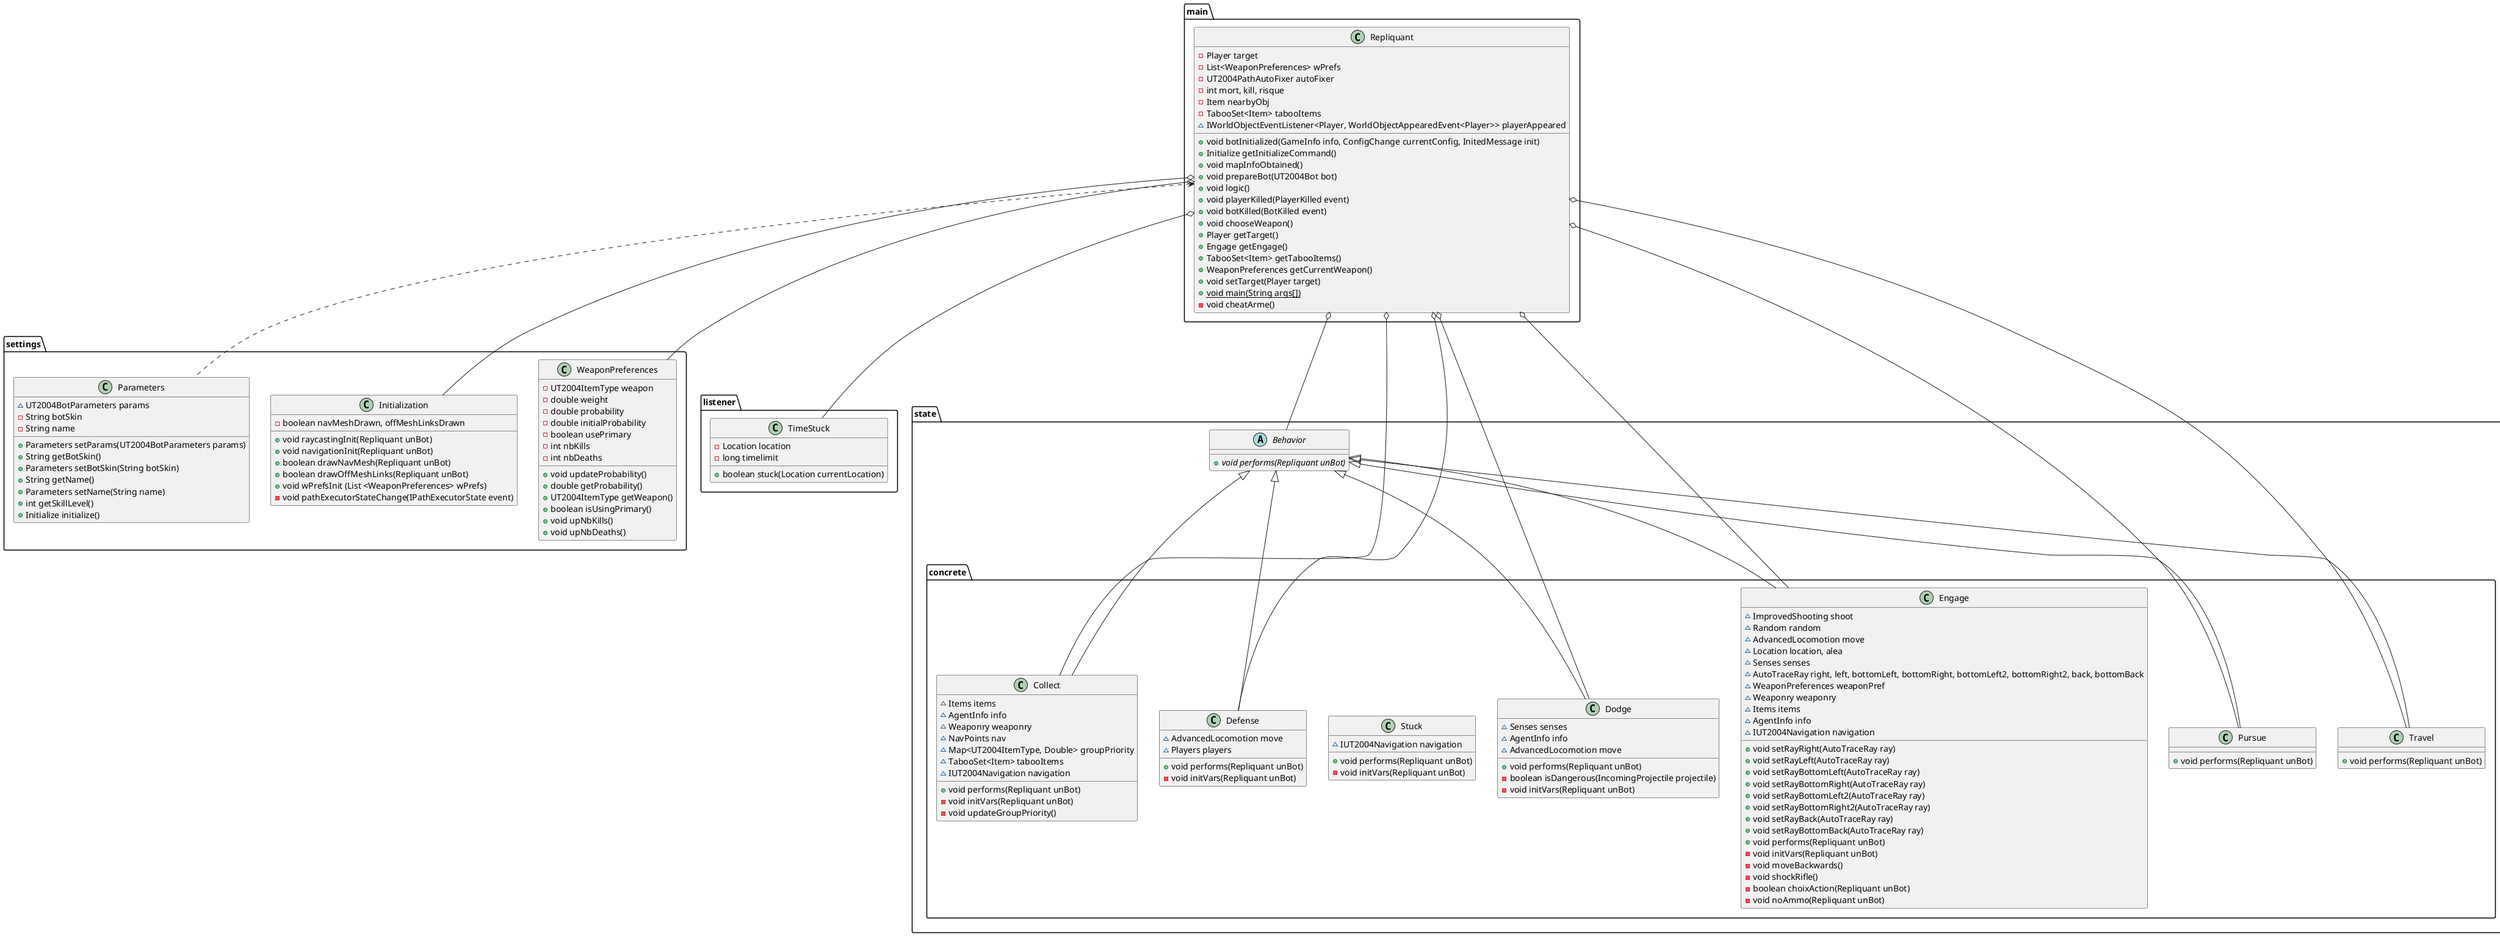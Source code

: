 @startuml

class main.Repliquant {
    - Player target
    - List<WeaponPreferences> wPrefs
    - UT2004PathAutoFixer autoFixer
    - int mort, kill, risque
    - Item nearbyObj
    - TabooSet<Item> tabooItems
    ~ IWorldObjectEventListener<Player, WorldObjectAppearedEvent<Player>> playerAppeared
    + void botInitialized(GameInfo info, ConfigChange currentConfig, InitedMessage init)
    + Initialize getInitializeCommand()
    + void mapInfoObtained()
    + void prepareBot(UT2004Bot bot)
    + void logic()
    + void playerKilled(PlayerKilled event)
    + void botKilled(BotKilled event)
    + void chooseWeapon()
    + Player getTarget()
    + Engage getEngage()
    + TabooSet<Item> getTabooItems()
    + WeaponPreferences getCurrentWeapon()
    + void setTarget(Player target)
    + {static} void main(String args[])
    - void cheatArme()
}

class settings.Initialization {
    - boolean navMeshDrawn, offMeshLinksDrawn
    + void raycastingInit(Repliquant unBot)
    + void navigationInit(Repliquant unBot)
    + boolean drawNavMesh(Repliquant unBot)
    + boolean drawOffMeshLinks(Repliquant unBot)
    + void wPrefsInit (List <WeaponPreferences> wPrefs)
    - void pathExecutorStateChange(IPathExecutorState event)
}

class settings.Parameters {
    ~ UT2004BotParameters params
    - String botSkin
    - String name
    + Parameters setParams(UT2004BotParameters params)
    + String getBotSkin()
    + Parameters setBotSkin(String botSkin)
    + String getName()
    + Parameters setName(String name)
    + int getSkillLevel()
    + Initialize initialize()
}

class settings.WeaponPreferences {
    - UT2004ItemType weapon
    - double weight
    - double probability
    - double initialProbability
    - boolean usePrimary
    - int nbKills
    - int nbDeaths
    + void updateProbability()
    + double getProbability()
    + UT2004ItemType getWeapon()
    + boolean isUsingPrimary()
    + void upNbKills()
    + void upNbDeaths()
}

class listener.TimeStuck {
    - Location location
    - long timelimit
    + boolean stuck(Location currentLocation)
}

package state {
    abstract class Behavior {
        + {abstract} void performs(Repliquant unBot)
    }
    package concrete {
        class Collect {
            ~ Items items
            ~ AgentInfo info
            ~ Weaponry weaponry
            ~ NavPoints nav
            ~ Map<UT2004ItemType, Double> groupPriority
            ~ TabooSet<Item> tabooItems
            ~ IUT2004Navigation navigation
            + void performs(Repliquant unBot)
            - void initVars(Repliquant unBot)
            - void updateGroupPriority()
        }
        class Defense {
            ~ AdvancedLocomotion move
            ~ Players players
            + void performs(Repliquant unBot)
            - void initVars(Repliquant unBot)
        }
        class Dodge {
            ~ Senses senses
            ~ AgentInfo info
            ~ AdvancedLocomotion move
            + void performs(Repliquant unBot)
            - boolean isDangerous(IncomingProjectile projectile)
            - void initVars(Repliquant unBot)
        }
        class Engage {
            ~ ImprovedShooting shoot
            ~ Random random
            ~ AdvancedLocomotion move
            ~ Location location, alea
            ~ Senses senses
            ~ AutoTraceRay right, left, bottomLeft, bottomRight, bottomLeft2, bottomRight2, back, bottomBack
            ~ WeaponPreferences weaponPref
            ~ Weaponry weaponry
            ~ Items items
            ~ AgentInfo info
            ~ IUT2004Navigation navigation
            + void setRayRight(AutoTraceRay ray)
            + void setRayLeft(AutoTraceRay ray)
            + void setRayBottomLeft(AutoTraceRay ray)
            + void setRayBottomRight(AutoTraceRay ray)
            + void setRayBottomLeft2(AutoTraceRay ray)
            + void setRayBottomRight2(AutoTraceRay ray)
            + void setRayBack(AutoTraceRay ray)
            + void setRayBottomBack(AutoTraceRay ray)
            + void performs(Repliquant unBot)
            - void initVars(Repliquant unBot)
            - void moveBackwards()
            - void shockRifle()
            - boolean choixAction(Repliquant unBot)
            - void noAmmo(Repliquant unBot)
        }
        class Stuck {
            ~ IUT2004Navigation navigation
            + void performs(Repliquant unBot)
            - void initVars(Repliquant unBot)
        }
        class Pursue {
            + void performs(Repliquant unBot)
        }
        class Travel {
            + void performs(Repliquant unBot)
        }
    }
}

main.Repliquant o-- Behavior
main.Repliquant o-- Collect
main.Repliquant o-- Defense
main.Repliquant o-- Dodge
main.Repliquant o-- Engage
main.Repliquant o-- Pursue
main.Repliquant o-- Travel
main.Repliquant o-- settings.Initialization
main.Repliquant o-- settings.WeaponPreferences
main.Repliquant <.. settings.Parameters
main.Repliquant o-- listener.TimeStuck
Behavior <|-- Collect
Behavior <|-- Defense
Behavior <|-- Dodge
Behavior <|-- Engage
Behavior <|-- Pursue
Behavior <|-- Travel
@enduml